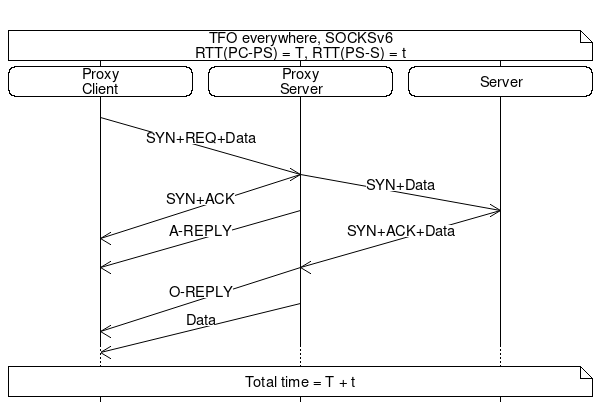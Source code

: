 # MSC everywhere, SOCKS6  
msc {
#     hscale = "0.5";
     pc[label=""], ps[label=""], s[label=""]; 
     pc note s[label="TFO everywhere, SOCKSv6\nRTT(PC-PS) = T, RTT(PS-S) = t"];
     pc rbox pc[label="Proxy\nClient"], 
     ps rbox ps[label="Proxy\nServer"], 
     s rbox s[label="Server"];

     pc =>> ps[label = "SYN+REQ+Data", arcskip=2 ]; |||; 
     ps =>> s[label = "SYN+Data", arcskip=1 ], 
     |||, 
     ps =>> pc[label = "SYN+ACK", arcskip=2 ];  
     ps =>> pc[label = "A-REPLY", arcskip=2 ],
      s =>> ps[label = "SYN+ACK+Data", arcskip=2 ]; 
      |||;
#     ps box ps [label ="accept"];
     ps =>> pc [label = "O-REPLY", arcskip=2];
     ps =>> pc [label = "Data", arcskip=2];|||;   
     ...;
     pc note s[label="Total time = T + t"];
}
